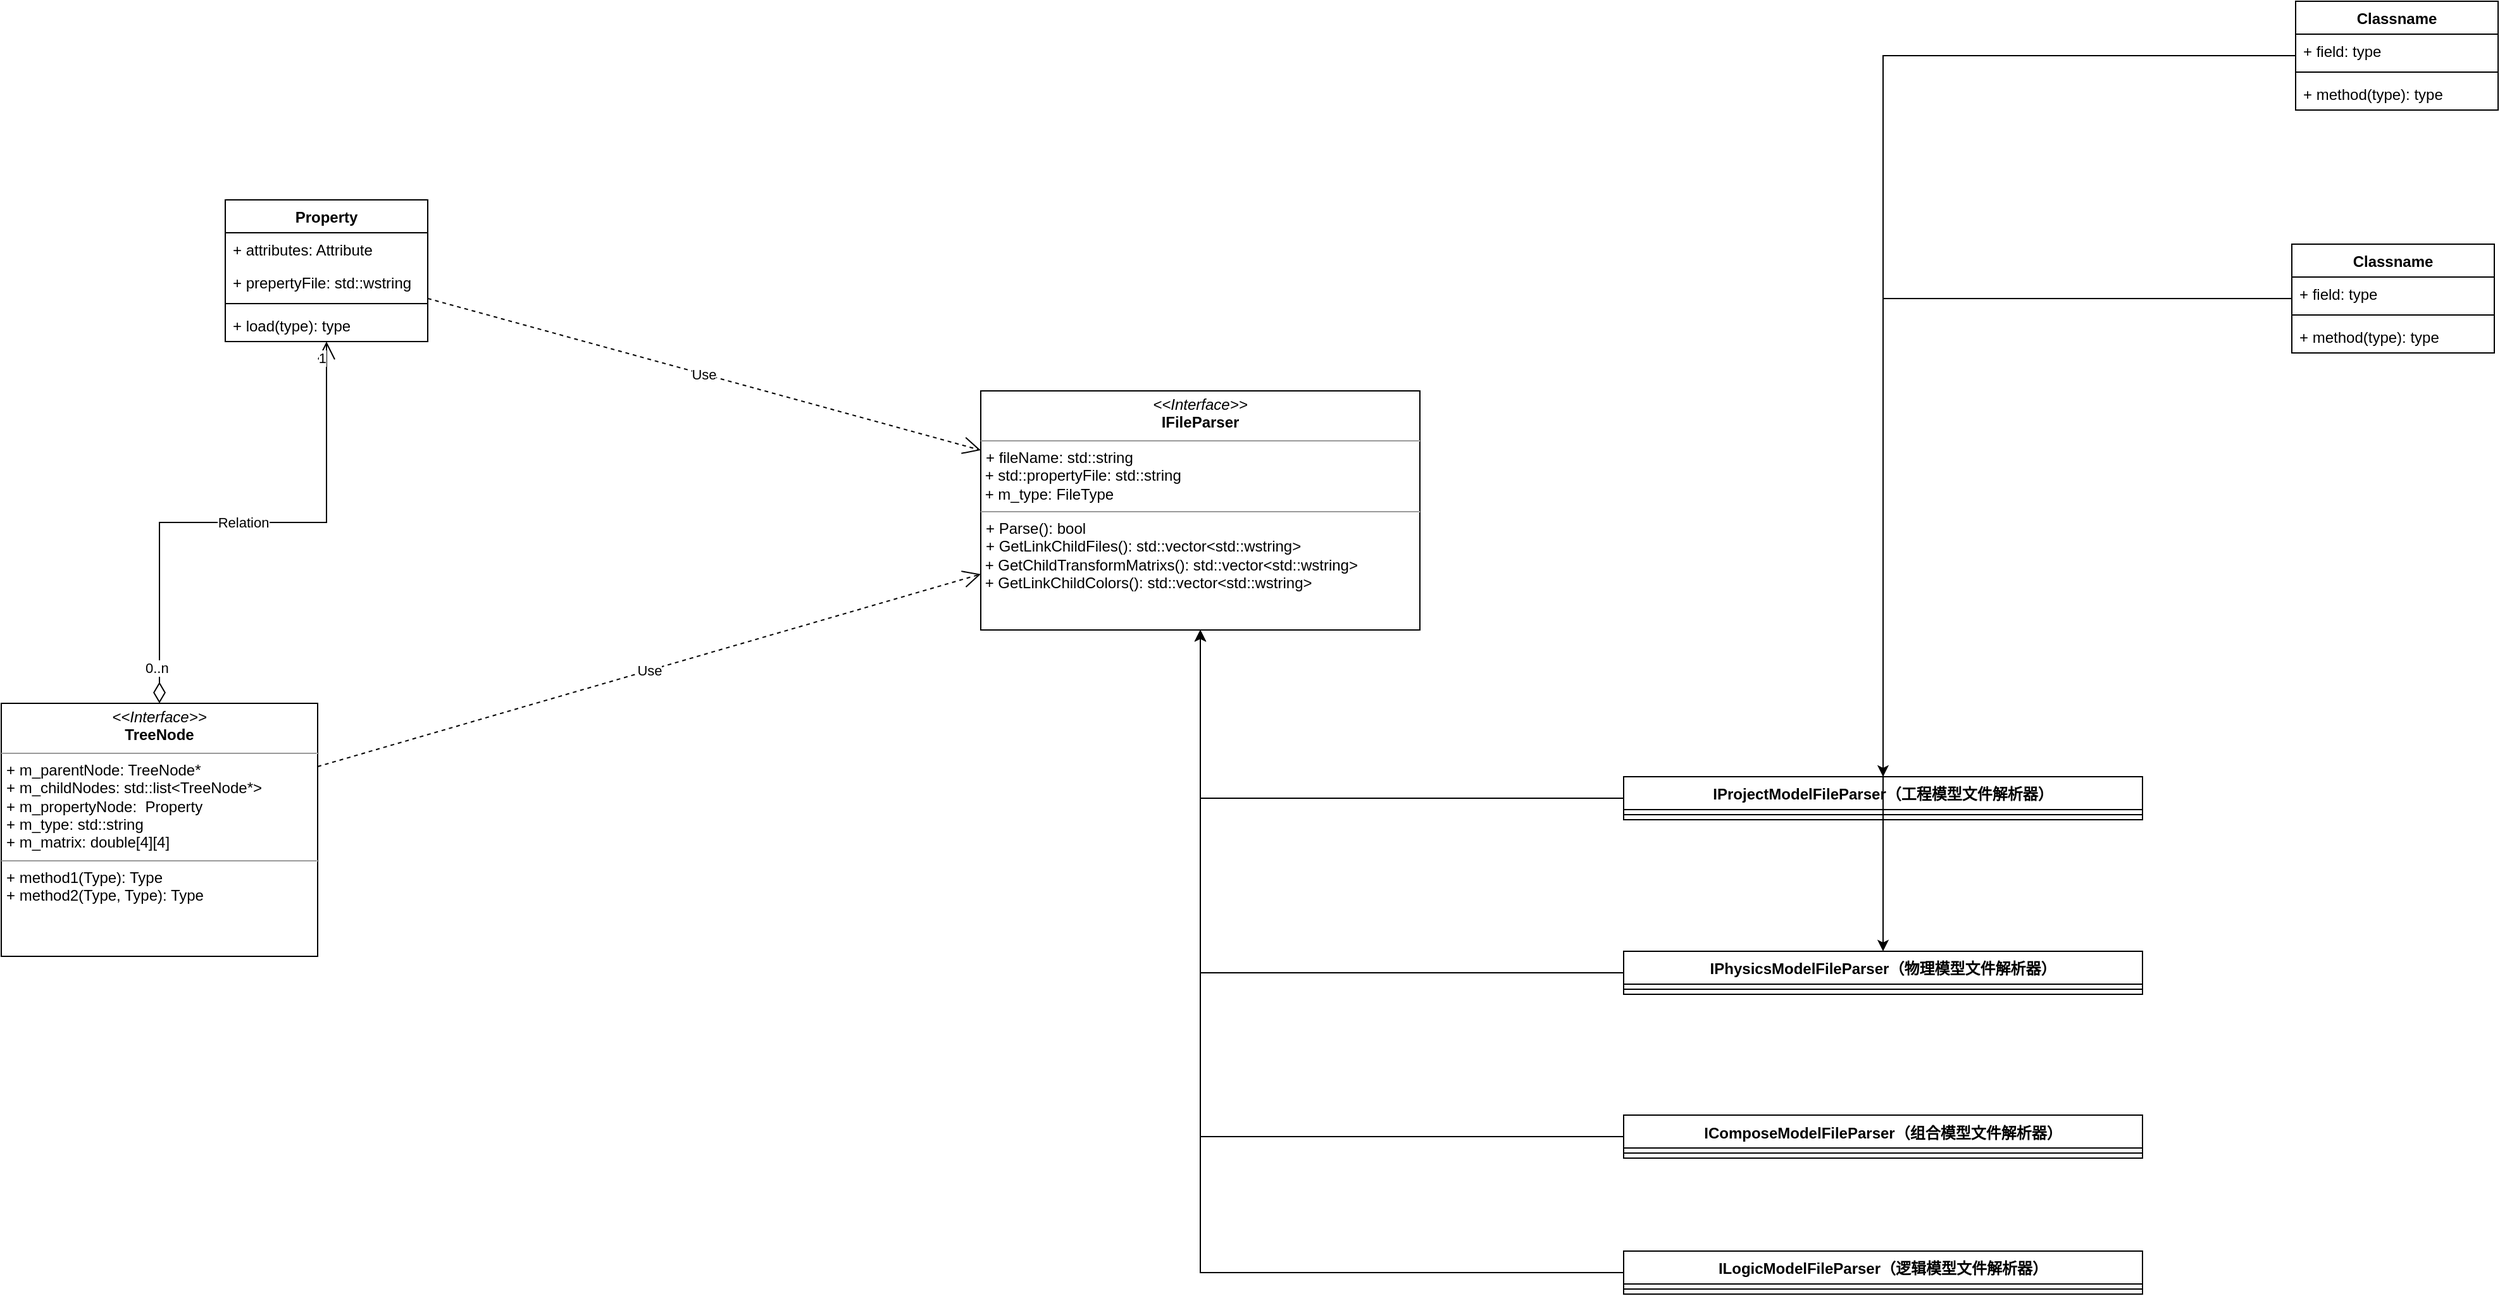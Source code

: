 <mxfile version="21.6.5" type="github">
  <diagram id="C5RBs43oDa-KdzZeNtuy" name="CPIM解析框架">
    <mxGraphModel dx="1050" dy="974" grid="0" gridSize="10" guides="1" tooltips="1" connect="1" arrows="1" fold="1" page="0" pageScale="1" pageWidth="827" pageHeight="1169" math="0" shadow="0">
      <root>
        <mxCell id="WIyWlLk6GJQsqaUBKTNV-0" />
        <mxCell id="WIyWlLk6GJQsqaUBKTNV-1" parent="WIyWlLk6GJQsqaUBKTNV-0" />
        <mxCell id="bTWS-zWp06n6XvNg94sJ-0" value="&lt;p style=&quot;margin:0px;margin-top:4px;text-align:center;&quot;&gt;&lt;i&gt;&amp;lt;&amp;lt;Interface&amp;gt;&amp;gt;&lt;/i&gt;&lt;br&gt;&lt;b&gt;TreeNode&lt;/b&gt;&lt;/p&gt;&lt;hr size=&quot;1&quot;&gt;&lt;p style=&quot;margin:0px;margin-left:4px;&quot;&gt;+ m_parentNode: TreeNode*&lt;br&gt;+ m_childNodes: std::list&amp;lt;TreeNode*&amp;gt;&lt;/p&gt;&lt;p style=&quot;margin:0px;margin-left:4px;&quot;&gt;+ m_propertyNode:&amp;nbsp; Property&lt;/p&gt;&lt;p style=&quot;margin:0px;margin-left:4px;&quot;&gt;+ m_type: std::string&lt;/p&gt;&lt;p style=&quot;margin:0px;margin-left:4px;&quot;&gt;+ m_matrix: double[4][4]&lt;/p&gt;&lt;hr size=&quot;1&quot;&gt;&lt;p style=&quot;margin:0px;margin-left:4px;&quot;&gt;+ method1(Type): Type&lt;br&gt;+ method2(Type, Type): Type&lt;/p&gt;&lt;p style=&quot;margin:0px;margin-left:4px;&quot;&gt;&lt;br&gt;&lt;/p&gt;" style="verticalAlign=top;align=left;overflow=fill;fontSize=12;fontFamily=Helvetica;html=1;whiteSpace=wrap;" parent="WIyWlLk6GJQsqaUBKTNV-1" vertex="1">
          <mxGeometry x="6" y="257" width="250" height="200" as="geometry" />
        </mxCell>
        <mxCell id="bTWS-zWp06n6XvNg94sJ-9" value="Property" style="swimlane;fontStyle=1;align=center;verticalAlign=top;childLayout=stackLayout;horizontal=1;startSize=26;horizontalStack=0;resizeParent=1;resizeParentMax=0;resizeLast=0;collapsible=1;marginBottom=0;whiteSpace=wrap;html=1;" parent="WIyWlLk6GJQsqaUBKTNV-1" vertex="1">
          <mxGeometry x="183" y="-141" width="160" height="112" as="geometry" />
        </mxCell>
        <mxCell id="bTWS-zWp06n6XvNg94sJ-13" value="+ attributes: Attribute&lt;br&gt;" style="text;strokeColor=none;fillColor=none;align=left;verticalAlign=top;spacingLeft=4;spacingRight=4;overflow=hidden;rotatable=0;points=[[0,0.5],[1,0.5]];portConstraint=eastwest;whiteSpace=wrap;html=1;" parent="bTWS-zWp06n6XvNg94sJ-9" vertex="1">
          <mxGeometry y="26" width="160" height="26" as="geometry" />
        </mxCell>
        <mxCell id="bTWS-zWp06n6XvNg94sJ-14" value="+ prepertyFile: std::wstring" style="text;strokeColor=none;fillColor=none;align=left;verticalAlign=top;spacingLeft=4;spacingRight=4;overflow=hidden;rotatable=0;points=[[0,0.5],[1,0.5]];portConstraint=eastwest;whiteSpace=wrap;html=1;" parent="bTWS-zWp06n6XvNg94sJ-9" vertex="1">
          <mxGeometry y="52" width="160" height="26" as="geometry" />
        </mxCell>
        <mxCell id="bTWS-zWp06n6XvNg94sJ-11" value="" style="line;strokeWidth=1;fillColor=none;align=left;verticalAlign=middle;spacingTop=-1;spacingLeft=3;spacingRight=3;rotatable=0;labelPosition=right;points=[];portConstraint=eastwest;strokeColor=inherit;" parent="bTWS-zWp06n6XvNg94sJ-9" vertex="1">
          <mxGeometry y="78" width="160" height="8" as="geometry" />
        </mxCell>
        <mxCell id="bTWS-zWp06n6XvNg94sJ-12" value="+ load(type): type" style="text;strokeColor=none;fillColor=none;align=left;verticalAlign=top;spacingLeft=4;spacingRight=4;overflow=hidden;rotatable=0;points=[[0,0.5],[1,0.5]];portConstraint=eastwest;whiteSpace=wrap;html=1;" parent="bTWS-zWp06n6XvNg94sJ-9" vertex="1">
          <mxGeometry y="86" width="160" height="26" as="geometry" />
        </mxCell>
        <mxCell id="bTWS-zWp06n6XvNg94sJ-17" value="&lt;p style=&quot;margin:0px;margin-top:4px;text-align:center;&quot;&gt;&lt;i&gt;&amp;lt;&amp;lt;Interface&amp;gt;&amp;gt;&lt;/i&gt;&lt;br&gt;&lt;b&gt;IFileParser&lt;/b&gt;&lt;/p&gt;&lt;hr size=&quot;1&quot;&gt;&lt;p style=&quot;margin:0px;margin-left:4px;&quot;&gt;+ fileName: std::string&lt;/p&gt;&amp;nbsp;+ std::propertyFile: std::string&lt;br&gt;&amp;nbsp;+ m_type: FileType&lt;br&gt;&lt;hr size=&quot;1&quot;&gt;&lt;p style=&quot;margin:0px;margin-left:4px;&quot;&gt;+ Parse(): bool&lt;br&gt;&lt;/p&gt;&lt;p style=&quot;margin:0px;margin-left:4px;&quot;&gt;&lt;span style=&quot;background-color: initial;&quot;&gt;+ GetLinkChildFiles(): std::vector&amp;lt;std::wstring&amp;gt;&lt;/span&gt;&lt;/p&gt;&amp;nbsp;+ GetChildTransformMatrixs(): std::vector&amp;lt;std::wstring&amp;gt;&lt;br&gt;&amp;nbsp;+ GetLinkChildColors(): std::vector&amp;lt;std::wstring&amp;gt;&lt;br&gt;&amp;nbsp;" style="verticalAlign=top;align=left;overflow=fill;fontSize=12;fontFamily=Helvetica;html=1;whiteSpace=wrap;" parent="WIyWlLk6GJQsqaUBKTNV-1" vertex="1">
          <mxGeometry x="780" y="10" width="347" height="189" as="geometry" />
        </mxCell>
        <mxCell id="feul-Z31k-ZWkmWz1_xb-11" style="edgeStyle=orthogonalEdgeStyle;rounded=0;orthogonalLoop=1;jettySize=auto;html=1;" parent="WIyWlLk6GJQsqaUBKTNV-1" source="feul-Z31k-ZWkmWz1_xb-6" target="bTWS-zWp06n6XvNg94sJ-17" edge="1">
          <mxGeometry relative="1" as="geometry" />
        </mxCell>
        <mxCell id="feul-Z31k-ZWkmWz1_xb-6" value="IProjectModelFileParser（工程模型文件解析器）" style="swimlane;fontStyle=1;align=center;verticalAlign=top;childLayout=stackLayout;horizontal=1;startSize=26;horizontalStack=0;resizeParent=1;resizeParentMax=0;resizeLast=0;collapsible=1;marginBottom=0;whiteSpace=wrap;html=1;" parent="WIyWlLk6GJQsqaUBKTNV-1" vertex="1">
          <mxGeometry x="1288" y="315" width="410" height="34" as="geometry" />
        </mxCell>
        <mxCell id="feul-Z31k-ZWkmWz1_xb-9" value="" style="line;strokeWidth=1;fillColor=none;align=left;verticalAlign=middle;spacingTop=-1;spacingLeft=3;spacingRight=3;rotatable=0;labelPosition=right;points=[];portConstraint=eastwest;strokeColor=inherit;" parent="feul-Z31k-ZWkmWz1_xb-6" vertex="1">
          <mxGeometry y="26" width="410" height="8" as="geometry" />
        </mxCell>
        <mxCell id="feul-Z31k-ZWkmWz1_xb-17" style="edgeStyle=orthogonalEdgeStyle;rounded=0;orthogonalLoop=1;jettySize=auto;html=1;" parent="WIyWlLk6GJQsqaUBKTNV-1" source="feul-Z31k-ZWkmWz1_xb-12" target="bTWS-zWp06n6XvNg94sJ-17" edge="1">
          <mxGeometry relative="1" as="geometry" />
        </mxCell>
        <mxCell id="feul-Z31k-ZWkmWz1_xb-12" value="&lt;b style=&quot;border-color: var(--border-color);&quot;&gt;IPhysicsModelFileParser（物理模型文件解析器）&lt;/b&gt;" style="swimlane;fontStyle=1;align=center;verticalAlign=top;childLayout=stackLayout;horizontal=1;startSize=26;horizontalStack=0;resizeParent=1;resizeParentMax=0;resizeLast=0;collapsible=1;marginBottom=0;whiteSpace=wrap;html=1;" parent="WIyWlLk6GJQsqaUBKTNV-1" vertex="1">
          <mxGeometry x="1288" y="453" width="410" height="34" as="geometry" />
        </mxCell>
        <mxCell id="feul-Z31k-ZWkmWz1_xb-15" value="" style="line;strokeWidth=1;fillColor=none;align=left;verticalAlign=middle;spacingTop=-1;spacingLeft=3;spacingRight=3;rotatable=0;labelPosition=right;points=[];portConstraint=eastwest;strokeColor=inherit;" parent="feul-Z31k-ZWkmWz1_xb-12" vertex="1">
          <mxGeometry y="26" width="410" height="8" as="geometry" />
        </mxCell>
        <mxCell id="feul-Z31k-ZWkmWz1_xb-28" style="edgeStyle=orthogonalEdgeStyle;rounded=0;orthogonalLoop=1;jettySize=auto;html=1;" parent="WIyWlLk6GJQsqaUBKTNV-1" source="feul-Z31k-ZWkmWz1_xb-18" target="bTWS-zWp06n6XvNg94sJ-17" edge="1">
          <mxGeometry relative="1" as="geometry" />
        </mxCell>
        <mxCell id="feul-Z31k-ZWkmWz1_xb-18" value="&lt;b style=&quot;border-color: var(--border-color);&quot;&gt;IComposeModelFileParser（组合模型文件解析器）&lt;/b&gt;" style="swimlane;fontStyle=1;align=center;verticalAlign=top;childLayout=stackLayout;horizontal=1;startSize=26;horizontalStack=0;resizeParent=1;resizeParentMax=0;resizeLast=0;collapsible=1;marginBottom=0;whiteSpace=wrap;html=1;" parent="WIyWlLk6GJQsqaUBKTNV-1" vertex="1">
          <mxGeometry x="1288" y="582.5" width="410" height="34" as="geometry" />
        </mxCell>
        <mxCell id="feul-Z31k-ZWkmWz1_xb-21" value="" style="line;strokeWidth=1;fillColor=none;align=left;verticalAlign=middle;spacingTop=-1;spacingLeft=3;spacingRight=3;rotatable=0;labelPosition=right;points=[];portConstraint=eastwest;strokeColor=inherit;" parent="feul-Z31k-ZWkmWz1_xb-18" vertex="1">
          <mxGeometry y="26" width="410" height="8" as="geometry" />
        </mxCell>
        <mxCell id="feul-Z31k-ZWkmWz1_xb-29" style="edgeStyle=orthogonalEdgeStyle;rounded=0;orthogonalLoop=1;jettySize=auto;html=1;" parent="WIyWlLk6GJQsqaUBKTNV-1" source="feul-Z31k-ZWkmWz1_xb-23" target="bTWS-zWp06n6XvNg94sJ-17" edge="1">
          <mxGeometry relative="1" as="geometry" />
        </mxCell>
        <mxCell id="feul-Z31k-ZWkmWz1_xb-23" value="&lt;b style=&quot;border-color: var(--border-color);&quot;&gt;ILogicModelFileParser（逻辑模型文件解析器）&lt;/b&gt;" style="swimlane;fontStyle=1;align=center;verticalAlign=top;childLayout=stackLayout;horizontal=1;startSize=26;horizontalStack=0;resizeParent=1;resizeParentMax=0;resizeLast=0;collapsible=1;marginBottom=0;whiteSpace=wrap;html=1;" parent="WIyWlLk6GJQsqaUBKTNV-1" vertex="1">
          <mxGeometry x="1288" y="690" width="410" height="34" as="geometry" />
        </mxCell>
        <mxCell id="feul-Z31k-ZWkmWz1_xb-26" value="" style="line;strokeWidth=1;fillColor=none;align=left;verticalAlign=middle;spacingTop=-1;spacingLeft=3;spacingRight=3;rotatable=0;labelPosition=right;points=[];portConstraint=eastwest;strokeColor=inherit;" parent="feul-Z31k-ZWkmWz1_xb-23" vertex="1">
          <mxGeometry y="26" width="410" height="8" as="geometry" />
        </mxCell>
        <mxCell id="rgkecwEsOKSykd2a3ygc-0" value="Relation" style="endArrow=open;html=1;endSize=12;startArrow=diamondThin;startSize=14;startFill=0;edgeStyle=orthogonalEdgeStyle;rounded=0;" parent="WIyWlLk6GJQsqaUBKTNV-1" source="bTWS-zWp06n6XvNg94sJ-0" target="bTWS-zWp06n6XvNg94sJ-9" edge="1">
          <mxGeometry relative="1" as="geometry">
            <mxPoint x="406" y="292" as="sourcePoint" />
            <mxPoint x="566" y="292" as="targetPoint" />
          </mxGeometry>
        </mxCell>
        <mxCell id="rgkecwEsOKSykd2a3ygc-1" value="0..n" style="edgeLabel;resizable=0;html=1;align=left;verticalAlign=top;" parent="rgkecwEsOKSykd2a3ygc-0" connectable="0" vertex="1">
          <mxGeometry x="-1" relative="1" as="geometry">
            <mxPoint x="-13" y="-41" as="offset" />
          </mxGeometry>
        </mxCell>
        <mxCell id="rgkecwEsOKSykd2a3ygc-2" value="1" style="edgeLabel;resizable=0;html=1;align=right;verticalAlign=top;" parent="rgkecwEsOKSykd2a3ygc-0" connectable="0" vertex="1">
          <mxGeometry x="1" relative="1" as="geometry" />
        </mxCell>
        <mxCell id="rgkecwEsOKSykd2a3ygc-3" value="Use" style="endArrow=open;endSize=12;dashed=1;html=1;rounded=0;exitX=1;exitY=0.25;exitDx=0;exitDy=0;" parent="WIyWlLk6GJQsqaUBKTNV-1" source="bTWS-zWp06n6XvNg94sJ-0" target="bTWS-zWp06n6XvNg94sJ-17" edge="1">
          <mxGeometry width="160" relative="1" as="geometry">
            <mxPoint x="406" y="292" as="sourcePoint" />
            <mxPoint x="566" y="292" as="targetPoint" />
          </mxGeometry>
        </mxCell>
        <mxCell id="rgkecwEsOKSykd2a3ygc-4" value="Use" style="endArrow=open;endSize=12;dashed=1;html=1;rounded=0;" parent="WIyWlLk6GJQsqaUBKTNV-1" source="bTWS-zWp06n6XvNg94sJ-9" target="bTWS-zWp06n6XvNg94sJ-17" edge="1">
          <mxGeometry width="160" relative="1" as="geometry">
            <mxPoint x="341" y="46" as="sourcePoint" />
            <mxPoint x="501" y="46" as="targetPoint" />
          </mxGeometry>
        </mxCell>
        <mxCell id="ie-f1a1jz22CuopSjP6s-5" style="edgeStyle=orthogonalEdgeStyle;rounded=0;orthogonalLoop=1;jettySize=auto;html=1;" edge="1" parent="WIyWlLk6GJQsqaUBKTNV-1" source="ie-f1a1jz22CuopSjP6s-1" target="feul-Z31k-ZWkmWz1_xb-6">
          <mxGeometry relative="1" as="geometry" />
        </mxCell>
        <mxCell id="ie-f1a1jz22CuopSjP6s-1" value="Classname" style="swimlane;fontStyle=1;align=center;verticalAlign=top;childLayout=stackLayout;horizontal=1;startSize=26;horizontalStack=0;resizeParent=1;resizeParentMax=0;resizeLast=0;collapsible=1;marginBottom=0;whiteSpace=wrap;html=1;" vertex="1" parent="WIyWlLk6GJQsqaUBKTNV-1">
          <mxGeometry x="1819" y="-298" width="160" height="86" as="geometry" />
        </mxCell>
        <mxCell id="ie-f1a1jz22CuopSjP6s-2" value="+ field: type" style="text;strokeColor=none;fillColor=none;align=left;verticalAlign=top;spacingLeft=4;spacingRight=4;overflow=hidden;rotatable=0;points=[[0,0.5],[1,0.5]];portConstraint=eastwest;whiteSpace=wrap;html=1;" vertex="1" parent="ie-f1a1jz22CuopSjP6s-1">
          <mxGeometry y="26" width="160" height="26" as="geometry" />
        </mxCell>
        <mxCell id="ie-f1a1jz22CuopSjP6s-3" value="" style="line;strokeWidth=1;fillColor=none;align=left;verticalAlign=middle;spacingTop=-1;spacingLeft=3;spacingRight=3;rotatable=0;labelPosition=right;points=[];portConstraint=eastwest;strokeColor=inherit;" vertex="1" parent="ie-f1a1jz22CuopSjP6s-1">
          <mxGeometry y="52" width="160" height="8" as="geometry" />
        </mxCell>
        <mxCell id="ie-f1a1jz22CuopSjP6s-4" value="+ method(type): type" style="text;strokeColor=none;fillColor=none;align=left;verticalAlign=top;spacingLeft=4;spacingRight=4;overflow=hidden;rotatable=0;points=[[0,0.5],[1,0.5]];portConstraint=eastwest;whiteSpace=wrap;html=1;" vertex="1" parent="ie-f1a1jz22CuopSjP6s-1">
          <mxGeometry y="60" width="160" height="26" as="geometry" />
        </mxCell>
        <mxCell id="ie-f1a1jz22CuopSjP6s-10" style="edgeStyle=orthogonalEdgeStyle;rounded=0;orthogonalLoop=1;jettySize=auto;html=1;" edge="1" parent="WIyWlLk6GJQsqaUBKTNV-1" source="ie-f1a1jz22CuopSjP6s-6" target="feul-Z31k-ZWkmWz1_xb-12">
          <mxGeometry relative="1" as="geometry" />
        </mxCell>
        <mxCell id="ie-f1a1jz22CuopSjP6s-6" value="Classname" style="swimlane;fontStyle=1;align=center;verticalAlign=top;childLayout=stackLayout;horizontal=1;startSize=26;horizontalStack=0;resizeParent=1;resizeParentMax=0;resizeLast=0;collapsible=1;marginBottom=0;whiteSpace=wrap;html=1;" vertex="1" parent="WIyWlLk6GJQsqaUBKTNV-1">
          <mxGeometry x="1816" y="-106" width="160" height="86" as="geometry" />
        </mxCell>
        <mxCell id="ie-f1a1jz22CuopSjP6s-7" value="+ field: type" style="text;strokeColor=none;fillColor=none;align=left;verticalAlign=top;spacingLeft=4;spacingRight=4;overflow=hidden;rotatable=0;points=[[0,0.5],[1,0.5]];portConstraint=eastwest;whiteSpace=wrap;html=1;" vertex="1" parent="ie-f1a1jz22CuopSjP6s-6">
          <mxGeometry y="26" width="160" height="26" as="geometry" />
        </mxCell>
        <mxCell id="ie-f1a1jz22CuopSjP6s-8" value="" style="line;strokeWidth=1;fillColor=none;align=left;verticalAlign=middle;spacingTop=-1;spacingLeft=3;spacingRight=3;rotatable=0;labelPosition=right;points=[];portConstraint=eastwest;strokeColor=inherit;" vertex="1" parent="ie-f1a1jz22CuopSjP6s-6">
          <mxGeometry y="52" width="160" height="8" as="geometry" />
        </mxCell>
        <mxCell id="ie-f1a1jz22CuopSjP6s-9" value="+ method(type): type" style="text;strokeColor=none;fillColor=none;align=left;verticalAlign=top;spacingLeft=4;spacingRight=4;overflow=hidden;rotatable=0;points=[[0,0.5],[1,0.5]];portConstraint=eastwest;whiteSpace=wrap;html=1;" vertex="1" parent="ie-f1a1jz22CuopSjP6s-6">
          <mxGeometry y="60" width="160" height="26" as="geometry" />
        </mxCell>
      </root>
    </mxGraphModel>
  </diagram>
</mxfile>
